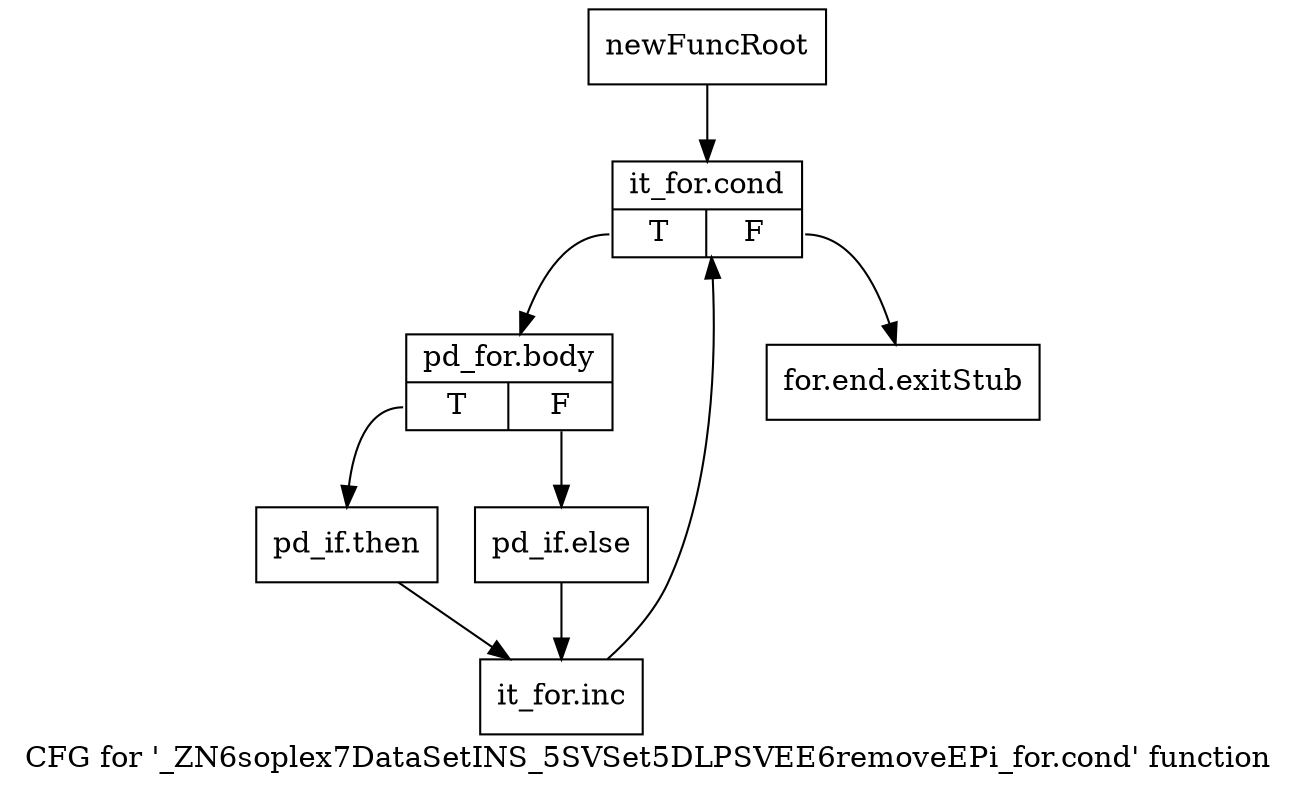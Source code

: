 digraph "CFG for '_ZN6soplex7DataSetINS_5SVSet5DLPSVEE6removeEPi_for.cond' function" {
	label="CFG for '_ZN6soplex7DataSetINS_5SVSet5DLPSVEE6removeEPi_for.cond' function";

	Node0x2fac600 [shape=record,label="{newFuncRoot}"];
	Node0x2fac600 -> Node0x2fac6a0;
	Node0x2fac650 [shape=record,label="{for.end.exitStub}"];
	Node0x2fac6a0 [shape=record,label="{it_for.cond|{<s0>T|<s1>F}}"];
	Node0x2fac6a0:s0 -> Node0x2fac6f0;
	Node0x2fac6a0:s1 -> Node0x2fac650;
	Node0x2fac6f0 [shape=record,label="{pd_for.body|{<s0>T|<s1>F}}"];
	Node0x2fac6f0:s0 -> Node0x2fac790;
	Node0x2fac6f0:s1 -> Node0x2fac740;
	Node0x2fac740 [shape=record,label="{pd_if.else}"];
	Node0x2fac740 -> Node0x2fac7e0;
	Node0x2fac790 [shape=record,label="{pd_if.then}"];
	Node0x2fac790 -> Node0x2fac7e0;
	Node0x2fac7e0 [shape=record,label="{it_for.inc}"];
	Node0x2fac7e0 -> Node0x2fac6a0;
}

